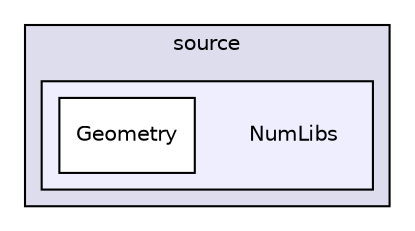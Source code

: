 digraph "source/NumLibs" {
  compound=true
  node [ fontsize="10", fontname="Helvetica"];
  edge [ labelfontsize="10", labelfontname="Helvetica"];
  subgraph clusterdir_b2f33c71d4aa5e7af42a1ca61ff5af1b {
    graph [ bgcolor="#ddddee", pencolor="black", label="source" fontname="Helvetica", fontsize="10", URL="dir_b2f33c71d4aa5e7af42a1ca61ff5af1b.html"]
  subgraph clusterdir_48364d9cda41e54558721dfff990631a {
    graph [ bgcolor="#eeeeff", pencolor="black", label="" URL="dir_48364d9cda41e54558721dfff990631a.html"];
    dir_48364d9cda41e54558721dfff990631a [shape=plaintext label="NumLibs"];
    dir_cdb90ecfe9684edf2a00fde4aa1aabfe [shape=box label="Geometry" color="black" fillcolor="white" style="filled" URL="dir_cdb90ecfe9684edf2a00fde4aa1aabfe.html"];
  }
  }
}
